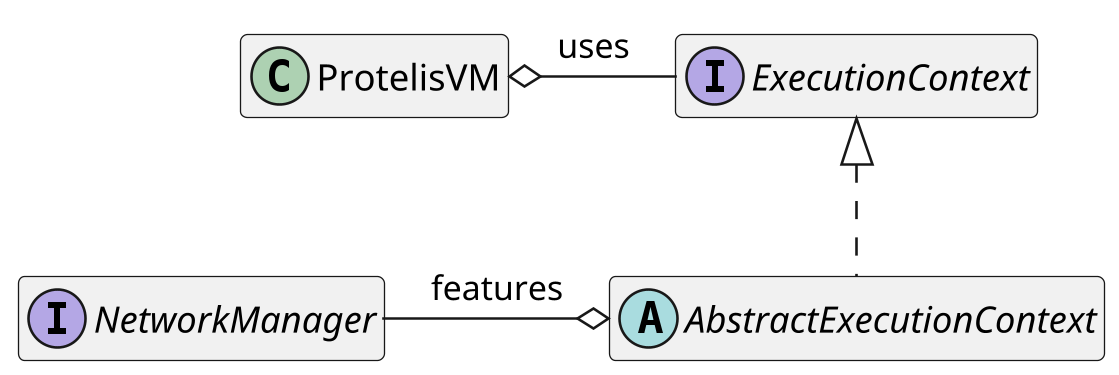 @startuml

skinparam dpi 250
hide empty members

NetworkManager -o AbstractExecutionContext : features
ProtelisVM o- ExecutionContext : uses
ExecutionContext <|.. AbstractExecutionContext
interface NetworkManager
interface ExecutionContext
abstract class AbstractExecutionContext
@enduml
